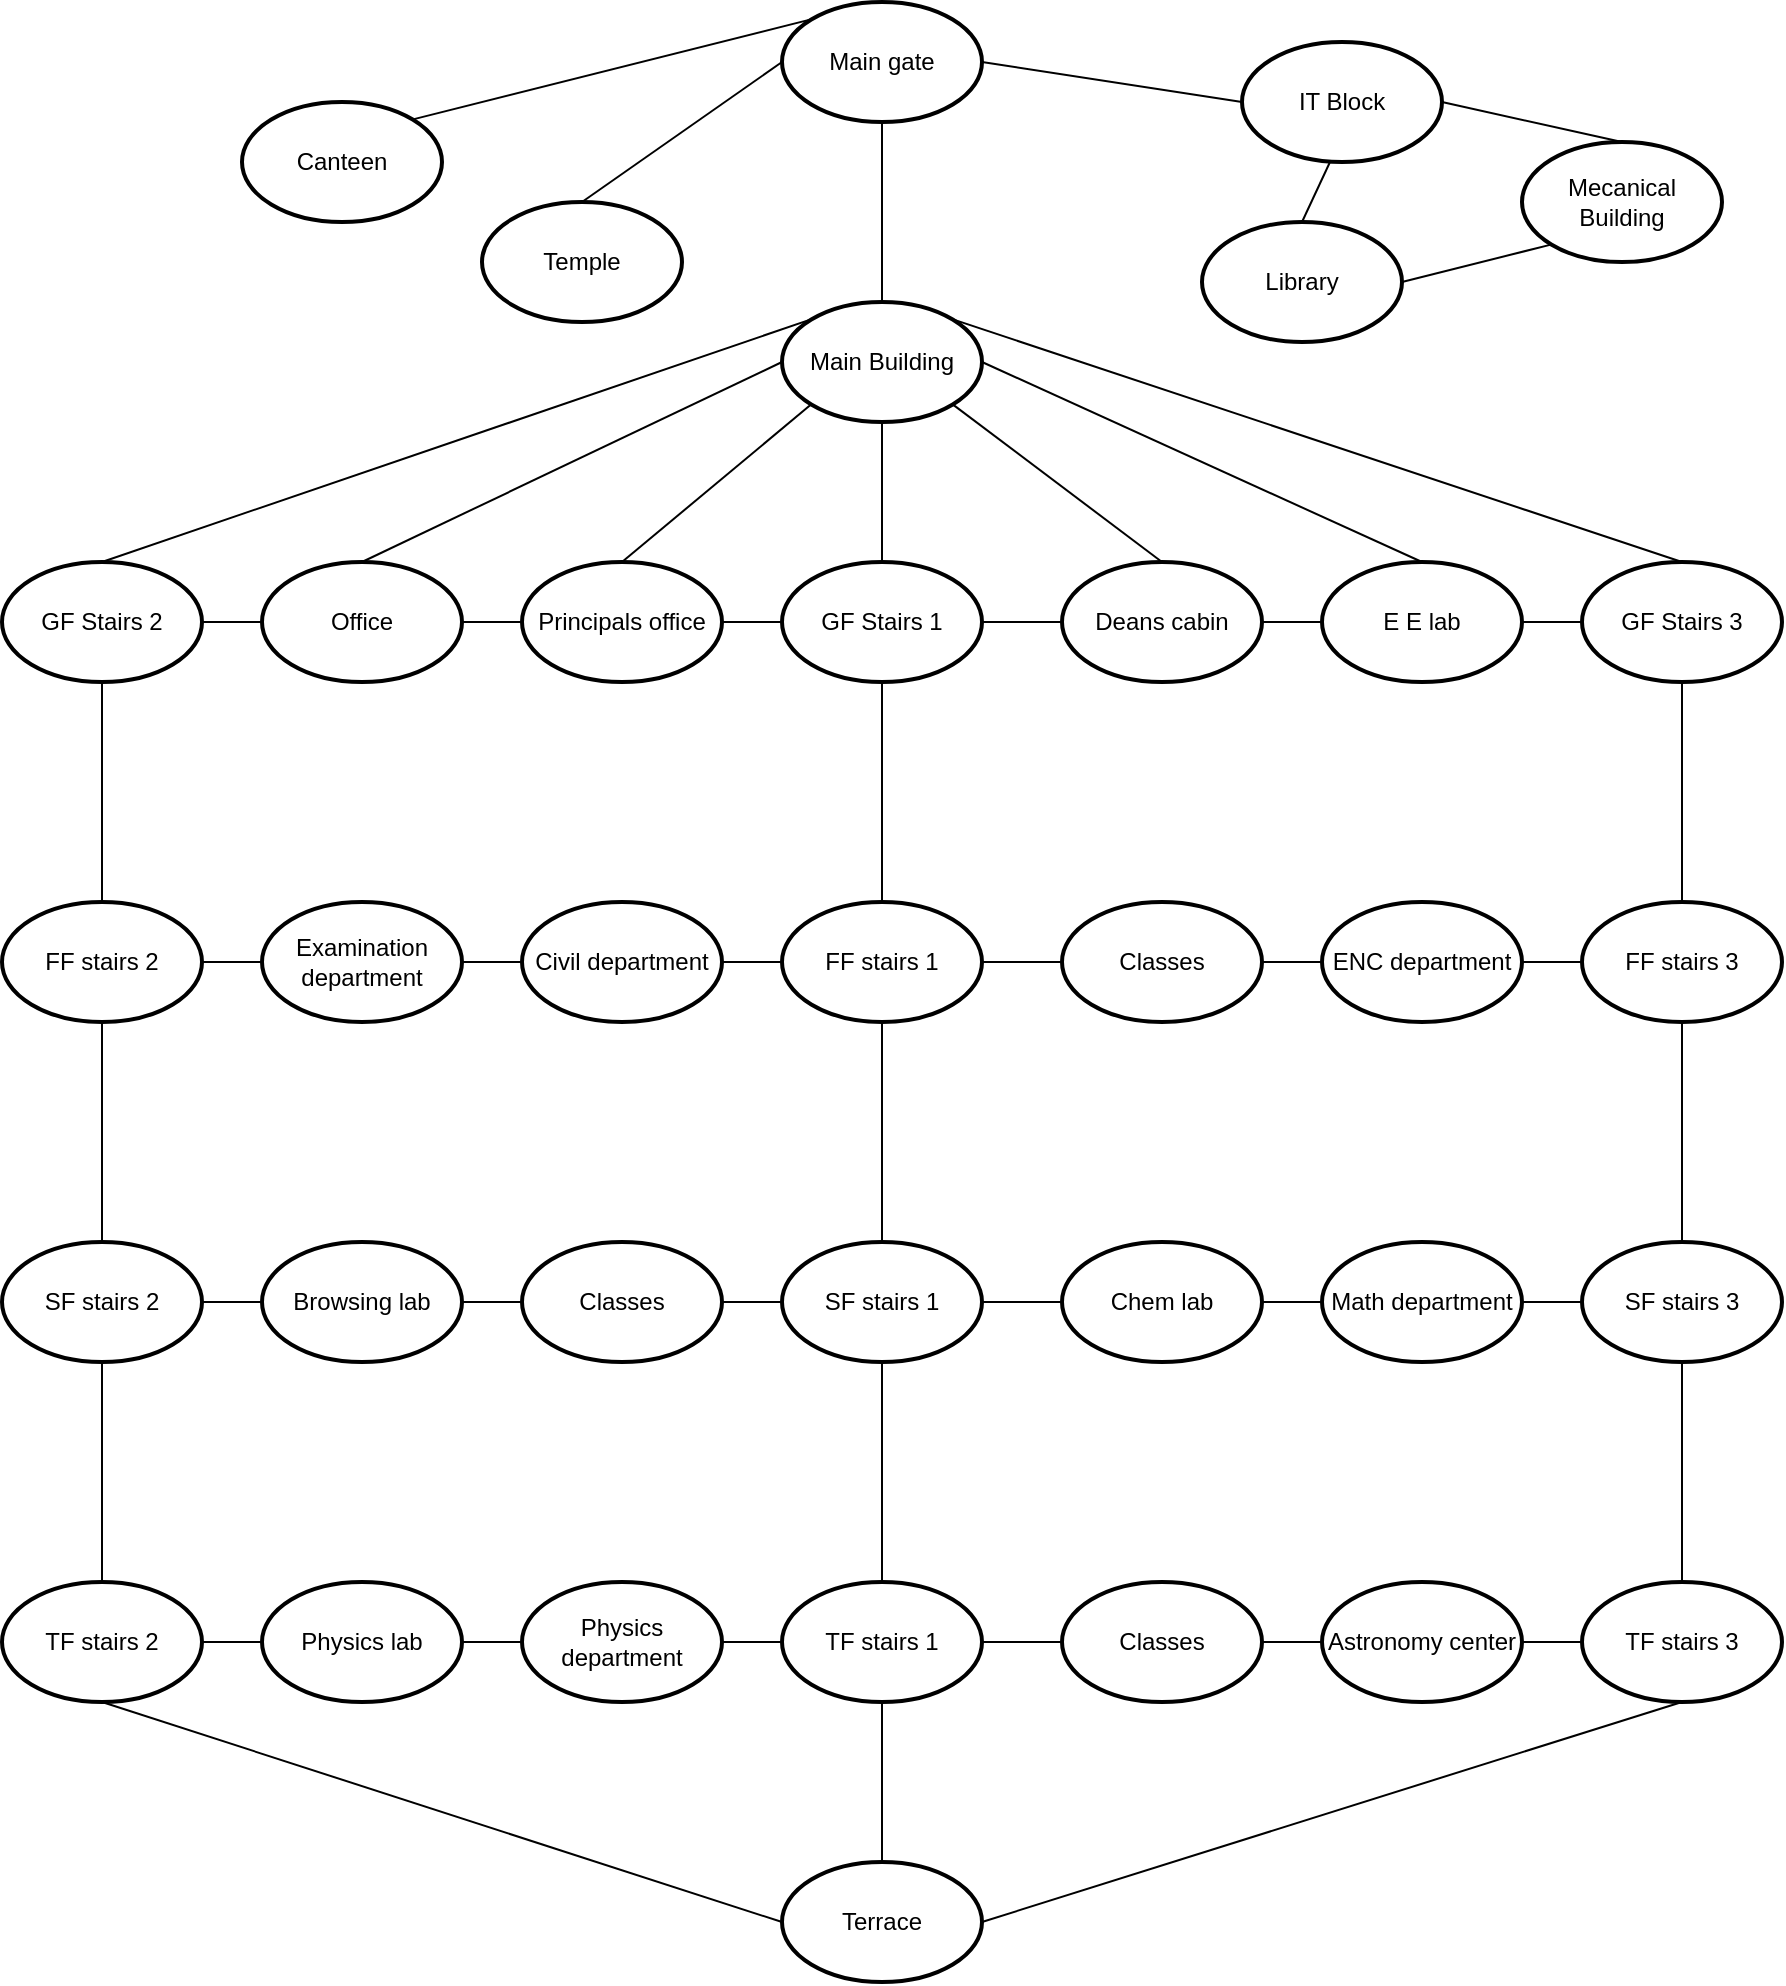 <mxfile version="20.1.1" type="github"><diagram id="OnaIhgU10jKeN4ik6jS1" name="Page-1"><mxGraphModel dx="2404" dy="868" grid="1" gridSize="10" guides="1" tooltips="1" connect="1" arrows="1" fold="1" page="1" pageScale="1" pageWidth="827" pageHeight="1169" math="0" shadow="0"><root><mxCell id="0"/><mxCell id="1" parent="0"/><mxCell id="wZMOFvdqn4TiI3gE8x_u-2" value="Main gate" style="strokeWidth=2;html=1;shape=mxgraph.flowchart.start_1;whiteSpace=wrap;" vertex="1" parent="1"><mxGeometry x="360" y="10" width="100" height="60" as="geometry"/></mxCell><mxCell id="wZMOFvdqn4TiI3gE8x_u-3" value="Canteen" style="strokeWidth=2;html=1;shape=mxgraph.flowchart.start_1;whiteSpace=wrap;" vertex="1" parent="1"><mxGeometry x="90" y="60" width="100" height="60" as="geometry"/></mxCell><mxCell id="wZMOFvdqn4TiI3gE8x_u-4" value="Temple&lt;span style=&quot;caret-color: rgba(0, 0, 0, 0); color: rgba(0, 0, 0, 0); font-family: monospace; font-size: 0px; text-align: start;&quot;&gt;%3CmxGraphModel%3E%3Croot%3E%3CmxCell%20id%3D%220%22%2F%3E%3CmxCell%20id%3D%221%22%20parent%3D%220%22%2F%3E%3CmxCell%20id%3D%222%22%20value%3D%22Canteen%22%20style%3D%22strokeWidth%3D2%3Bhtml%3D1%3Bshape%3Dmxgraph.flowchart.start_1%3BwhiteSpace%3Dwrap%3B%22%20vertex%3D%221%22%20parent%3D%221%22%3E%3CmxGeometry%20x%3D%2210%22%20y%3D%22110%22%20width%3D%22100%22%20height%3D%2260%22%20as%3D%22geometry%22%2F%3E%3C%2FmxCell%3E%3C%2Froot%3E%3C%2FmxGraphModel%3E&lt;/span&gt;" style="strokeWidth=2;html=1;shape=mxgraph.flowchart.start_1;whiteSpace=wrap;" vertex="1" parent="1"><mxGeometry x="210" y="110" width="100" height="60" as="geometry"/></mxCell><mxCell id="wZMOFvdqn4TiI3gE8x_u-5" value="Main Building" style="strokeWidth=2;html=1;shape=mxgraph.flowchart.start_1;whiteSpace=wrap;" vertex="1" parent="1"><mxGeometry x="360" y="160" width="100" height="60" as="geometry"/></mxCell><mxCell id="wZMOFvdqn4TiI3gE8x_u-6" value="IT Block" style="strokeWidth=2;html=1;shape=mxgraph.flowchart.start_1;whiteSpace=wrap;" vertex="1" parent="1"><mxGeometry x="590" y="30" width="100" height="60" as="geometry"/></mxCell><mxCell id="wZMOFvdqn4TiI3gE8x_u-7" value="Library&lt;span style=&quot;caret-color: rgba(0, 0, 0, 0); color: rgba(0, 0, 0, 0); font-family: monospace; font-size: 0px; text-align: start;&quot;&gt;%3CmxGraphModel%3E%3Croot%3E%3CmxCell%20id%3D%220%22%2F%3E%3CmxCell%20id%3D%221%22%20parent%3D%220%22%2F%3E%3CmxCell%20id%3D%222%22%20value%3D%22Temple%26lt%3Bspan%20style%3D%26quot%3Bcaret-color%3A%20rgba(0%2C%200%2C%200%2C%200)%3B%20color%3A%20rgba(0%2C%200%2C%200%2C%200)%3B%20font-family%3A%20monospace%3B%20font-size%3A%200px%3B%20text-align%3A%20start%3B%26quot%3B%26gt%3B%253CmxGraphModel%253E%253Croot%253E%253CmxCell%2520id%253D%25220%2522%252F%253E%253CmxCell%2520id%253D%25221%2522%2520parent%253D%25220%2522%252F%253E%253CmxCell%2520id%253D%25222%2522%2520value%253D%2522Canteen%2522%2520style%253D%2522strokeWidth%253D2%253Bhtml%253D1%253Bshape%253Dmxgraph.flowchart.start_1%253BwhiteSpace%253Dwrap%253B%2522%2520vertex%253D%25221%2522%2520parent%253D%25221%2522%253E%253CmxGeometry%2520x%253D%252210%2522%2520y%253D%2522110%2522%2520width%253D%2522100%2522%2520height%253D%252260%2522%2520as%253D%2522geometry%2522%252F%253E%253C%252FmxCell%253E%253C%252Froot%253E%253C%252FmxGraphModel%253E%26lt%3B%2Fspan%26gt%3B%22%20style%3D%22strokeWidth%3D2%3Bhtml%3D1%3Bshape%3Dmxgraph.flowchart.start_1%3BwhiteSpace%3Dwrap%3B%22%20vertex%3D%221%22%20parent%3D%221%22%3E%3CmxGeometry%20x%3D%22150%22%20y%3D%22110%22%20width%3D%22100%22%20height%3D%2260%22%20as%3D%22geometry%22%2F%3E%3C%2FmxCell%3E%3C%2Froot%3E%3C%2FmxGraphModel%3E&lt;/span&gt;" style="strokeWidth=2;html=1;shape=mxgraph.flowchart.start_1;whiteSpace=wrap;" vertex="1" parent="1"><mxGeometry x="570" y="120" width="100" height="60" as="geometry"/></mxCell><mxCell id="wZMOFvdqn4TiI3gE8x_u-8" value="Mecanical Building" style="strokeWidth=2;html=1;shape=mxgraph.flowchart.start_1;whiteSpace=wrap;" vertex="1" parent="1"><mxGeometry x="730" y="80" width="100" height="60" as="geometry"/></mxCell><mxCell id="wZMOFvdqn4TiI3gE8x_u-25" value="" style="endArrow=none;html=1;rounded=0;strokeColor=default;exitX=1;exitY=0.5;exitDx=0;exitDy=0;exitPerimeter=0;entryX=0;entryY=0.5;entryDx=0;entryDy=0;entryPerimeter=0;" edge="1" parent="1" source="wZMOFvdqn4TiI3gE8x_u-2" target="wZMOFvdqn4TiI3gE8x_u-6"><mxGeometry width="50" height="50" relative="1" as="geometry"><mxPoint x="390" y="180" as="sourcePoint"/><mxPoint x="440" y="130" as="targetPoint"/><Array as="points"/></mxGeometry></mxCell><mxCell id="wZMOFvdqn4TiI3gE8x_u-26" value="" style="endArrow=none;html=1;rounded=0;strokeColor=default;exitX=0.5;exitY=0;exitDx=0;exitDy=0;exitPerimeter=0;entryX=0;entryY=0.5;entryDx=0;entryDy=0;entryPerimeter=0;" edge="1" parent="1" source="wZMOFvdqn4TiI3gE8x_u-4" target="wZMOFvdqn4TiI3gE8x_u-2"><mxGeometry width="50" height="50" relative="1" as="geometry"><mxPoint x="390" y="180" as="sourcePoint"/><mxPoint x="410" y="70" as="targetPoint"/></mxGeometry></mxCell><mxCell id="wZMOFvdqn4TiI3gE8x_u-27" value="" style="endArrow=none;html=1;rounded=0;strokeColor=default;entryX=0.145;entryY=0.145;entryDx=0;entryDy=0;entryPerimeter=0;exitX=0.855;exitY=0.145;exitDx=0;exitDy=0;exitPerimeter=0;" edge="1" parent="1" source="wZMOFvdqn4TiI3gE8x_u-3" target="wZMOFvdqn4TiI3gE8x_u-2"><mxGeometry width="50" height="50" relative="1" as="geometry"><mxPoint x="390" y="180" as="sourcePoint"/><mxPoint x="440" y="130" as="targetPoint"/></mxGeometry></mxCell><mxCell id="wZMOFvdqn4TiI3gE8x_u-28" value="" style="endArrow=none;html=1;rounded=0;strokeColor=default;entryX=0.5;entryY=0;entryDx=0;entryDy=0;entryPerimeter=0;exitX=1;exitY=0.5;exitDx=0;exitDy=0;exitPerimeter=0;" edge="1" parent="1" source="wZMOFvdqn4TiI3gE8x_u-6" target="wZMOFvdqn4TiI3gE8x_u-8"><mxGeometry width="50" height="50" relative="1" as="geometry"><mxPoint x="120" y="170" as="sourcePoint"/><mxPoint x="200" y="130" as="targetPoint"/></mxGeometry></mxCell><mxCell id="wZMOFvdqn4TiI3gE8x_u-29" value="" style="endArrow=none;html=1;rounded=0;strokeColor=default;exitX=0.5;exitY=1;exitDx=0;exitDy=0;exitPerimeter=0;entryX=0.5;entryY=0;entryDx=0;entryDy=0;entryPerimeter=0;" edge="1" parent="1" source="wZMOFvdqn4TiI3gE8x_u-2" target="wZMOFvdqn4TiI3gE8x_u-5"><mxGeometry width="50" height="50" relative="1" as="geometry"><mxPoint x="470" y="50" as="sourcePoint"/><mxPoint x="590" y="100" as="targetPoint"/><Array as="points"/></mxGeometry></mxCell><mxCell id="wZMOFvdqn4TiI3gE8x_u-30" value="" style="endArrow=none;html=1;rounded=0;strokeColor=default;entryX=0.44;entryY=1;entryDx=0;entryDy=0;entryPerimeter=0;exitX=0.5;exitY=0;exitDx=0;exitDy=0;exitPerimeter=0;" edge="1" parent="1" source="wZMOFvdqn4TiI3gE8x_u-7" target="wZMOFvdqn4TiI3gE8x_u-6"><mxGeometry width="50" height="50" relative="1" as="geometry"><mxPoint x="390" y="220" as="sourcePoint"/><mxPoint x="440" y="170" as="targetPoint"/></mxGeometry></mxCell><mxCell id="wZMOFvdqn4TiI3gE8x_u-31" value="" style="endArrow=none;html=1;rounded=0;strokeColor=default;entryX=0.145;entryY=0.855;entryDx=0;entryDy=0;entryPerimeter=0;exitX=1;exitY=0.5;exitDx=0;exitDy=0;exitPerimeter=0;" edge="1" parent="1" source="wZMOFvdqn4TiI3gE8x_u-7" target="wZMOFvdqn4TiI3gE8x_u-8"><mxGeometry width="50" height="50" relative="1" as="geometry"><mxPoint x="570" y="190" as="sourcePoint"/><mxPoint x="584" y="160" as="targetPoint"/></mxGeometry></mxCell><mxCell id="wZMOFvdqn4TiI3gE8x_u-32" value="GF Stairs 1" style="strokeWidth=2;html=1;shape=mxgraph.flowchart.start_1;whiteSpace=wrap;" vertex="1" parent="1"><mxGeometry x="360" y="290" width="100" height="60" as="geometry"/></mxCell><mxCell id="wZMOFvdqn4TiI3gE8x_u-33" value="" style="endArrow=none;html=1;rounded=0;strokeColor=default;entryX=0.5;entryY=1;entryDx=0;entryDy=0;entryPerimeter=0;exitX=0.5;exitY=0;exitDx=0;exitDy=0;exitPerimeter=0;" edge="1" parent="1" source="wZMOFvdqn4TiI3gE8x_u-32" target="wZMOFvdqn4TiI3gE8x_u-5"><mxGeometry width="50" height="50" relative="1" as="geometry"><mxPoint x="390" y="220" as="sourcePoint"/><mxPoint x="440" y="170" as="targetPoint"/></mxGeometry></mxCell><mxCell id="wZMOFvdqn4TiI3gE8x_u-34" value="Deans cabin" style="strokeWidth=2;html=1;shape=mxgraph.flowchart.start_1;whiteSpace=wrap;" vertex="1" parent="1"><mxGeometry x="500" y="290" width="100" height="60" as="geometry"/></mxCell><mxCell id="wZMOFvdqn4TiI3gE8x_u-35" value="Principals office" style="strokeWidth=2;html=1;shape=mxgraph.flowchart.start_1;whiteSpace=wrap;" vertex="1" parent="1"><mxGeometry x="230" y="290" width="100" height="60" as="geometry"/></mxCell><mxCell id="wZMOFvdqn4TiI3gE8x_u-36" value="Office" style="strokeWidth=2;html=1;shape=mxgraph.flowchart.start_1;whiteSpace=wrap;" vertex="1" parent="1"><mxGeometry x="100" y="290" width="100" height="60" as="geometry"/></mxCell><mxCell id="wZMOFvdqn4TiI3gE8x_u-37" value="GF Stairs 2" style="strokeWidth=2;html=1;shape=mxgraph.flowchart.start_1;whiteSpace=wrap;" vertex="1" parent="1"><mxGeometry x="-30" y="290" width="100" height="60" as="geometry"/></mxCell><mxCell id="wZMOFvdqn4TiI3gE8x_u-38" value="GF Stairs 3" style="strokeWidth=2;html=1;shape=mxgraph.flowchart.start_1;whiteSpace=wrap;" vertex="1" parent="1"><mxGeometry x="760" y="290" width="100" height="60" as="geometry"/></mxCell><mxCell id="wZMOFvdqn4TiI3gE8x_u-39" value="E E lab" style="strokeWidth=2;html=1;shape=mxgraph.flowchart.start_1;whiteSpace=wrap;" vertex="1" parent="1"><mxGeometry x="630" y="290" width="100" height="60" as="geometry"/></mxCell><mxCell id="wZMOFvdqn4TiI3gE8x_u-40" value="" style="endArrow=none;html=1;rounded=0;strokeColor=default;entryX=0.145;entryY=0.855;entryDx=0;entryDy=0;entryPerimeter=0;exitX=0.5;exitY=0;exitDx=0;exitDy=0;exitPerimeter=0;" edge="1" parent="1" source="wZMOFvdqn4TiI3gE8x_u-35" target="wZMOFvdqn4TiI3gE8x_u-5"><mxGeometry width="50" height="50" relative="1" as="geometry"><mxPoint x="390" y="260" as="sourcePoint"/><mxPoint x="440" y="210" as="targetPoint"/></mxGeometry></mxCell><mxCell id="wZMOFvdqn4TiI3gE8x_u-41" value="" style="endArrow=none;html=1;rounded=0;strokeColor=default;entryX=0;entryY=0.5;entryDx=0;entryDy=0;entryPerimeter=0;exitX=0.5;exitY=0;exitDx=0;exitDy=0;exitPerimeter=0;" edge="1" parent="1" source="wZMOFvdqn4TiI3gE8x_u-36" target="wZMOFvdqn4TiI3gE8x_u-5"><mxGeometry width="50" height="50" relative="1" as="geometry"><mxPoint x="290" y="300" as="sourcePoint"/><mxPoint x="384.5" y="221.3" as="targetPoint"/></mxGeometry></mxCell><mxCell id="wZMOFvdqn4TiI3gE8x_u-42" value="" style="endArrow=none;html=1;rounded=0;strokeColor=default;entryX=0.145;entryY=0.145;entryDx=0;entryDy=0;entryPerimeter=0;exitX=0.5;exitY=0;exitDx=0;exitDy=0;exitPerimeter=0;" edge="1" parent="1" source="wZMOFvdqn4TiI3gE8x_u-37" target="wZMOFvdqn4TiI3gE8x_u-5"><mxGeometry width="50" height="50" relative="1" as="geometry"><mxPoint x="300" y="310" as="sourcePoint"/><mxPoint x="394.5" y="231.3" as="targetPoint"/></mxGeometry></mxCell><mxCell id="wZMOFvdqn4TiI3gE8x_u-43" value="" style="endArrow=none;html=1;rounded=0;strokeColor=default;entryX=0.855;entryY=0.145;entryDx=0;entryDy=0;entryPerimeter=0;exitX=0.5;exitY=0;exitDx=0;exitDy=0;exitPerimeter=0;" edge="1" parent="1" source="wZMOFvdqn4TiI3gE8x_u-38" target="wZMOFvdqn4TiI3gE8x_u-5"><mxGeometry width="50" height="50" relative="1" as="geometry"><mxPoint x="310" y="320" as="sourcePoint"/><mxPoint x="404.5" y="241.3" as="targetPoint"/></mxGeometry></mxCell><mxCell id="wZMOFvdqn4TiI3gE8x_u-44" value="" style="endArrow=none;html=1;rounded=0;strokeColor=default;entryX=1;entryY=0.5;entryDx=0;entryDy=0;entryPerimeter=0;exitX=0.5;exitY=0;exitDx=0;exitDy=0;exitPerimeter=0;" edge="1" parent="1" source="wZMOFvdqn4TiI3gE8x_u-39" target="wZMOFvdqn4TiI3gE8x_u-5"><mxGeometry width="50" height="50" relative="1" as="geometry"><mxPoint x="320" y="330" as="sourcePoint"/><mxPoint x="414.5" y="251.3" as="targetPoint"/></mxGeometry></mxCell><mxCell id="wZMOFvdqn4TiI3gE8x_u-45" value="" style="endArrow=none;html=1;rounded=0;strokeColor=default;entryX=0.855;entryY=0.855;entryDx=0;entryDy=0;entryPerimeter=0;exitX=0.5;exitY=0;exitDx=0;exitDy=0;exitPerimeter=0;" edge="1" parent="1" source="wZMOFvdqn4TiI3gE8x_u-34" target="wZMOFvdqn4TiI3gE8x_u-5"><mxGeometry width="50" height="50" relative="1" as="geometry"><mxPoint x="330" y="340" as="sourcePoint"/><mxPoint x="424.5" y="261.3" as="targetPoint"/></mxGeometry></mxCell><mxCell id="wZMOFvdqn4TiI3gE8x_u-46" value="" style="endArrow=none;html=1;rounded=0;strokeColor=default;entryX=1;entryY=0.5;entryDx=0;entryDy=0;entryPerimeter=0;exitX=0;exitY=0.5;exitDx=0;exitDy=0;exitPerimeter=0;" edge="1" parent="1" source="wZMOFvdqn4TiI3gE8x_u-36" target="wZMOFvdqn4TiI3gE8x_u-37"><mxGeometry width="50" height="50" relative="1" as="geometry"><mxPoint x="390" y="260" as="sourcePoint"/><mxPoint x="440" y="210" as="targetPoint"/></mxGeometry></mxCell><mxCell id="wZMOFvdqn4TiI3gE8x_u-47" value="" style="endArrow=none;html=1;rounded=0;strokeColor=default;entryX=1;entryY=0.5;entryDx=0;entryDy=0;entryPerimeter=0;exitX=0;exitY=0.5;exitDx=0;exitDy=0;exitPerimeter=0;" edge="1" parent="1" source="wZMOFvdqn4TiI3gE8x_u-35" target="wZMOFvdqn4TiI3gE8x_u-36"><mxGeometry width="50" height="50" relative="1" as="geometry"><mxPoint x="110" y="330" as="sourcePoint"/><mxPoint x="80" y="330" as="targetPoint"/></mxGeometry></mxCell><mxCell id="wZMOFvdqn4TiI3gE8x_u-48" value="" style="endArrow=none;html=1;rounded=0;strokeColor=default;entryX=1;entryY=0.5;entryDx=0;entryDy=0;entryPerimeter=0;exitX=0;exitY=0.5;exitDx=0;exitDy=0;exitPerimeter=0;" edge="1" parent="1" source="wZMOFvdqn4TiI3gE8x_u-32" target="wZMOFvdqn4TiI3gE8x_u-35"><mxGeometry width="50" height="50" relative="1" as="geometry"><mxPoint x="120" y="340" as="sourcePoint"/><mxPoint x="90" y="340" as="targetPoint"/></mxGeometry></mxCell><mxCell id="wZMOFvdqn4TiI3gE8x_u-49" value="" style="endArrow=none;html=1;rounded=0;strokeColor=default;entryX=1;entryY=0.5;entryDx=0;entryDy=0;entryPerimeter=0;exitX=0;exitY=0.5;exitDx=0;exitDy=0;exitPerimeter=0;" edge="1" parent="1" source="wZMOFvdqn4TiI3gE8x_u-34" target="wZMOFvdqn4TiI3gE8x_u-32"><mxGeometry width="50" height="50" relative="1" as="geometry"><mxPoint x="130" y="350" as="sourcePoint"/><mxPoint x="100" y="350" as="targetPoint"/></mxGeometry></mxCell><mxCell id="wZMOFvdqn4TiI3gE8x_u-50" value="" style="endArrow=none;html=1;rounded=0;strokeColor=default;entryX=1;entryY=0.5;entryDx=0;entryDy=0;entryPerimeter=0;exitX=0;exitY=0.5;exitDx=0;exitDy=0;exitPerimeter=0;" edge="1" parent="1" source="wZMOFvdqn4TiI3gE8x_u-39" target="wZMOFvdqn4TiI3gE8x_u-34"><mxGeometry width="50" height="50" relative="1" as="geometry"><mxPoint x="140" y="360" as="sourcePoint"/><mxPoint x="110" y="360" as="targetPoint"/></mxGeometry></mxCell><mxCell id="wZMOFvdqn4TiI3gE8x_u-51" value="" style="endArrow=none;html=1;rounded=0;strokeColor=default;entryX=1;entryY=0.5;entryDx=0;entryDy=0;entryPerimeter=0;exitX=0;exitY=0.5;exitDx=0;exitDy=0;exitPerimeter=0;" edge="1" parent="1" source="wZMOFvdqn4TiI3gE8x_u-38" target="wZMOFvdqn4TiI3gE8x_u-39"><mxGeometry width="50" height="50" relative="1" as="geometry"><mxPoint x="150" y="370" as="sourcePoint"/><mxPoint x="120" y="370" as="targetPoint"/></mxGeometry></mxCell><mxCell id="wZMOFvdqn4TiI3gE8x_u-52" value="FF stairs 1" style="strokeWidth=2;html=1;shape=mxgraph.flowchart.start_1;whiteSpace=wrap;" vertex="1" parent="1"><mxGeometry x="360" y="460" width="100" height="60" as="geometry"/></mxCell><mxCell id="wZMOFvdqn4TiI3gE8x_u-53" value="" style="endArrow=none;html=1;rounded=0;strokeColor=default;entryX=0.5;entryY=1;entryDx=0;entryDy=0;entryPerimeter=0;exitX=0.5;exitY=0;exitDx=0;exitDy=0;exitPerimeter=0;" edge="1" parent="1" source="wZMOFvdqn4TiI3gE8x_u-59" target="wZMOFvdqn4TiI3gE8x_u-37"><mxGeometry width="50" height="50" relative="1" as="geometry"><mxPoint x="390" y="360" as="sourcePoint"/><mxPoint x="440" y="310" as="targetPoint"/></mxGeometry></mxCell><mxCell id="wZMOFvdqn4TiI3gE8x_u-55" value="" style="endArrow=none;html=1;rounded=0;strokeColor=default;entryX=0.5;entryY=1;entryDx=0;entryDy=0;entryPerimeter=0;exitX=0.5;exitY=0;exitDx=0;exitDy=0;exitPerimeter=0;" edge="1" parent="1" source="wZMOFvdqn4TiI3gE8x_u-58" target="wZMOFvdqn4TiI3gE8x_u-38"><mxGeometry width="50" height="50" relative="1" as="geometry"><mxPoint x="390" y="360" as="sourcePoint"/><mxPoint x="440" y="310" as="targetPoint"/></mxGeometry></mxCell><mxCell id="wZMOFvdqn4TiI3gE8x_u-57" value="" style="endArrow=none;html=1;rounded=0;strokeColor=default;entryX=0.5;entryY=1;entryDx=0;entryDy=0;entryPerimeter=0;exitX=0.5;exitY=0;exitDx=0;exitDy=0;exitPerimeter=0;" edge="1" parent="1" source="wZMOFvdqn4TiI3gE8x_u-52" target="wZMOFvdqn4TiI3gE8x_u-32"><mxGeometry width="50" height="50" relative="1" as="geometry"><mxPoint x="390" y="360" as="sourcePoint"/><mxPoint x="440" y="310" as="targetPoint"/></mxGeometry></mxCell><mxCell id="wZMOFvdqn4TiI3gE8x_u-58" value="FF stairs 3" style="strokeWidth=2;html=1;shape=mxgraph.flowchart.start_1;whiteSpace=wrap;" vertex="1" parent="1"><mxGeometry x="760" y="460" width="100" height="60" as="geometry"/></mxCell><mxCell id="wZMOFvdqn4TiI3gE8x_u-59" value="FF stairs 2" style="strokeWidth=2;html=1;shape=mxgraph.flowchart.start_1;whiteSpace=wrap;" vertex="1" parent="1"><mxGeometry x="-30" y="460" width="100" height="60" as="geometry"/></mxCell><mxCell id="wZMOFvdqn4TiI3gE8x_u-60" value="Examination department" style="strokeWidth=2;html=1;shape=mxgraph.flowchart.start_1;whiteSpace=wrap;" vertex="1" parent="1"><mxGeometry x="100" y="460" width="100" height="60" as="geometry"/></mxCell><mxCell id="wZMOFvdqn4TiI3gE8x_u-61" value="Civil department" style="strokeWidth=2;html=1;shape=mxgraph.flowchart.start_1;whiteSpace=wrap;" vertex="1" parent="1"><mxGeometry x="230" y="460" width="100" height="60" as="geometry"/></mxCell><mxCell id="wZMOFvdqn4TiI3gE8x_u-62" value="Classes" style="strokeWidth=2;html=1;shape=mxgraph.flowchart.start_1;whiteSpace=wrap;" vertex="1" parent="1"><mxGeometry x="500" y="460" width="100" height="60" as="geometry"/></mxCell><mxCell id="wZMOFvdqn4TiI3gE8x_u-63" value="ENC department" style="strokeWidth=2;html=1;shape=mxgraph.flowchart.start_1;whiteSpace=wrap;" vertex="1" parent="1"><mxGeometry x="630" y="460" width="100" height="60" as="geometry"/></mxCell><mxCell id="wZMOFvdqn4TiI3gE8x_u-64" value="SF stairs 1" style="strokeWidth=2;html=1;shape=mxgraph.flowchart.start_1;whiteSpace=wrap;" vertex="1" parent="1"><mxGeometry x="360" y="630" width="100" height="60" as="geometry"/></mxCell><mxCell id="wZMOFvdqn4TiI3gE8x_u-65" value="SF stairs 3" style="strokeWidth=2;html=1;shape=mxgraph.flowchart.start_1;whiteSpace=wrap;" vertex="1" parent="1"><mxGeometry x="760" y="630" width="100" height="60" as="geometry"/></mxCell><mxCell id="wZMOFvdqn4TiI3gE8x_u-66" value="SF stairs 2" style="strokeWidth=2;html=1;shape=mxgraph.flowchart.start_1;whiteSpace=wrap;" vertex="1" parent="1"><mxGeometry x="-30" y="630" width="100" height="60" as="geometry"/></mxCell><mxCell id="wZMOFvdqn4TiI3gE8x_u-67" value="Browsing lab" style="strokeWidth=2;html=1;shape=mxgraph.flowchart.start_1;whiteSpace=wrap;" vertex="1" parent="1"><mxGeometry x="100" y="630" width="100" height="60" as="geometry"/></mxCell><mxCell id="wZMOFvdqn4TiI3gE8x_u-68" value="Classes" style="strokeWidth=2;html=1;shape=mxgraph.flowchart.start_1;whiteSpace=wrap;" vertex="1" parent="1"><mxGeometry x="230" y="630" width="100" height="60" as="geometry"/></mxCell><mxCell id="wZMOFvdqn4TiI3gE8x_u-69" value="Chem lab" style="strokeWidth=2;html=1;shape=mxgraph.flowchart.start_1;whiteSpace=wrap;" vertex="1" parent="1"><mxGeometry x="500" y="630" width="100" height="60" as="geometry"/></mxCell><mxCell id="wZMOFvdqn4TiI3gE8x_u-70" value="Math department" style="strokeWidth=2;html=1;shape=mxgraph.flowchart.start_1;whiteSpace=wrap;" vertex="1" parent="1"><mxGeometry x="630" y="630" width="100" height="60" as="geometry"/></mxCell><mxCell id="wZMOFvdqn4TiI3gE8x_u-71" value="TF stairs 1" style="strokeWidth=2;html=1;shape=mxgraph.flowchart.start_1;whiteSpace=wrap;" vertex="1" parent="1"><mxGeometry x="360" y="800" width="100" height="60" as="geometry"/></mxCell><mxCell id="wZMOFvdqn4TiI3gE8x_u-72" value="TF stairs 3" style="strokeWidth=2;html=1;shape=mxgraph.flowchart.start_1;whiteSpace=wrap;" vertex="1" parent="1"><mxGeometry x="760" y="800" width="100" height="60" as="geometry"/></mxCell><mxCell id="wZMOFvdqn4TiI3gE8x_u-73" value="TF stairs 2" style="strokeWidth=2;html=1;shape=mxgraph.flowchart.start_1;whiteSpace=wrap;" vertex="1" parent="1"><mxGeometry x="-30" y="800" width="100" height="60" as="geometry"/></mxCell><mxCell id="wZMOFvdqn4TiI3gE8x_u-74" value="Physics lab" style="strokeWidth=2;html=1;shape=mxgraph.flowchart.start_1;whiteSpace=wrap;" vertex="1" parent="1"><mxGeometry x="100" y="800" width="100" height="60" as="geometry"/></mxCell><mxCell id="wZMOFvdqn4TiI3gE8x_u-75" value="Physics department" style="strokeWidth=2;html=1;shape=mxgraph.flowchart.start_1;whiteSpace=wrap;" vertex="1" parent="1"><mxGeometry x="230" y="800" width="100" height="60" as="geometry"/></mxCell><mxCell id="wZMOFvdqn4TiI3gE8x_u-76" value="Classes" style="strokeWidth=2;html=1;shape=mxgraph.flowchart.start_1;whiteSpace=wrap;" vertex="1" parent="1"><mxGeometry x="500" y="800" width="100" height="60" as="geometry"/></mxCell><mxCell id="wZMOFvdqn4TiI3gE8x_u-77" value="Astronomy center" style="strokeWidth=2;html=1;shape=mxgraph.flowchart.start_1;whiteSpace=wrap;" vertex="1" parent="1"><mxGeometry x="630" y="800" width="100" height="60" as="geometry"/></mxCell><mxCell id="wZMOFvdqn4TiI3gE8x_u-78" value="" style="endArrow=none;html=1;rounded=0;strokeColor=default;entryX=0.5;entryY=1;entryDx=0;entryDy=0;entryPerimeter=0;exitX=0.5;exitY=0;exitDx=0;exitDy=0;exitPerimeter=0;" edge="1" parent="1" source="wZMOFvdqn4TiI3gE8x_u-66" target="wZMOFvdqn4TiI3gE8x_u-59"><mxGeometry width="50" height="50" relative="1" as="geometry"><mxPoint x="65" y="640" as="sourcePoint"/><mxPoint x="65" y="530" as="targetPoint"/></mxGeometry></mxCell><mxCell id="wZMOFvdqn4TiI3gE8x_u-79" value="" style="endArrow=none;html=1;rounded=0;strokeColor=default;entryX=0.5;entryY=1;entryDx=0;entryDy=0;entryPerimeter=0;exitX=0.5;exitY=0;exitDx=0;exitDy=0;exitPerimeter=0;" edge="1" parent="1" source="wZMOFvdqn4TiI3gE8x_u-64" target="wZMOFvdqn4TiI3gE8x_u-52"><mxGeometry width="50" height="50" relative="1" as="geometry"><mxPoint x="430" y="620" as="sourcePoint"/><mxPoint x="450" y="560" as="targetPoint"/></mxGeometry></mxCell><mxCell id="wZMOFvdqn4TiI3gE8x_u-80" value="" style="endArrow=none;html=1;rounded=0;strokeColor=default;entryX=0.5;entryY=1;entryDx=0;entryDy=0;entryPerimeter=0;exitX=0.5;exitY=0;exitDx=0;exitDy=0;exitPerimeter=0;" edge="1" parent="1" source="wZMOFvdqn4TiI3gE8x_u-65" target="wZMOFvdqn4TiI3gE8x_u-58"><mxGeometry width="50" height="50" relative="1" as="geometry"><mxPoint x="810" y="620" as="sourcePoint"/><mxPoint x="809.41" y="530" as="targetPoint"/></mxGeometry></mxCell><mxCell id="wZMOFvdqn4TiI3gE8x_u-81" value="" style="endArrow=none;html=1;rounded=0;strokeColor=default;entryX=0.5;entryY=1;entryDx=0;entryDy=0;entryPerimeter=0;exitX=0.5;exitY=0;exitDx=0;exitDy=0;exitPerimeter=0;" edge="1" parent="1" source="wZMOFvdqn4TiI3gE8x_u-73" target="wZMOFvdqn4TiI3gE8x_u-66"><mxGeometry width="50" height="50" relative="1" as="geometry"><mxPoint x="40.0" y="830" as="sourcePoint"/><mxPoint x="40.0" y="720" as="targetPoint"/></mxGeometry></mxCell><mxCell id="wZMOFvdqn4TiI3gE8x_u-82" value="" style="endArrow=none;html=1;rounded=0;strokeColor=default;entryX=0.5;entryY=1;entryDx=0;entryDy=0;entryPerimeter=0;exitX=0.5;exitY=0;exitDx=0;exitDy=0;exitPerimeter=0;" edge="1" parent="1" source="wZMOFvdqn4TiI3gE8x_u-72" target="wZMOFvdqn4TiI3gE8x_u-65"><mxGeometry width="50" height="50" relative="1" as="geometry"><mxPoint x="59.41" y="670" as="sourcePoint"/><mxPoint x="59.41" y="560" as="targetPoint"/></mxGeometry></mxCell><mxCell id="wZMOFvdqn4TiI3gE8x_u-83" value="" style="endArrow=none;html=1;rounded=0;strokeColor=default;entryX=0.5;entryY=1;entryDx=0;entryDy=0;entryPerimeter=0;exitX=0.5;exitY=0;exitDx=0;exitDy=0;exitPerimeter=0;" edge="1" parent="1" source="wZMOFvdqn4TiI3gE8x_u-71" target="wZMOFvdqn4TiI3gE8x_u-64"><mxGeometry width="50" height="50" relative="1" as="geometry"><mxPoint x="69.41" y="680" as="sourcePoint"/><mxPoint x="69.41" y="570" as="targetPoint"/></mxGeometry></mxCell><mxCell id="wZMOFvdqn4TiI3gE8x_u-84" value="" style="endArrow=none;html=1;rounded=0;strokeColor=default;entryX=1;entryY=0.5;entryDx=0;entryDy=0;entryPerimeter=0;exitX=0;exitY=0.5;exitDx=0;exitDy=0;exitPerimeter=0;" edge="1" parent="1" source="wZMOFvdqn4TiI3gE8x_u-60" target="wZMOFvdqn4TiI3gE8x_u-59"><mxGeometry width="50" height="50" relative="1" as="geometry"><mxPoint x="110" y="330" as="sourcePoint"/><mxPoint x="80" y="330" as="targetPoint"/></mxGeometry></mxCell><mxCell id="wZMOFvdqn4TiI3gE8x_u-85" value="" style="endArrow=none;html=1;rounded=0;strokeColor=default;entryX=1;entryY=0.5;entryDx=0;entryDy=0;entryPerimeter=0;exitX=0;exitY=0.5;exitDx=0;exitDy=0;exitPerimeter=0;" edge="1" parent="1" source="wZMOFvdqn4TiI3gE8x_u-67" target="wZMOFvdqn4TiI3gE8x_u-66"><mxGeometry width="50" height="50" relative="1" as="geometry"><mxPoint x="110" y="500" as="sourcePoint"/><mxPoint x="80" y="500" as="targetPoint"/></mxGeometry></mxCell><mxCell id="wZMOFvdqn4TiI3gE8x_u-86" value="" style="endArrow=none;html=1;rounded=0;strokeColor=default;entryX=1;entryY=0.5;entryDx=0;entryDy=0;entryPerimeter=0;exitX=0;exitY=0.5;exitDx=0;exitDy=0;exitPerimeter=0;" edge="1" parent="1" source="wZMOFvdqn4TiI3gE8x_u-74" target="wZMOFvdqn4TiI3gE8x_u-73"><mxGeometry width="50" height="50" relative="1" as="geometry"><mxPoint x="120" y="510" as="sourcePoint"/><mxPoint x="90" y="510" as="targetPoint"/></mxGeometry></mxCell><mxCell id="wZMOFvdqn4TiI3gE8x_u-87" value="" style="endArrow=none;html=1;rounded=0;strokeColor=default;entryX=1;entryY=0.5;entryDx=0;entryDy=0;entryPerimeter=0;exitX=0;exitY=0.5;exitDx=0;exitDy=0;exitPerimeter=0;" edge="1" parent="1" source="wZMOFvdqn4TiI3gE8x_u-61" target="wZMOFvdqn4TiI3gE8x_u-60"><mxGeometry width="50" height="50" relative="1" as="geometry"><mxPoint x="130" y="520" as="sourcePoint"/><mxPoint x="100" y="520" as="targetPoint"/></mxGeometry></mxCell><mxCell id="wZMOFvdqn4TiI3gE8x_u-88" value="" style="endArrow=none;html=1;rounded=0;strokeColor=default;entryX=1;entryY=0.5;entryDx=0;entryDy=0;entryPerimeter=0;exitX=0;exitY=0.5;exitDx=0;exitDy=0;exitPerimeter=0;" edge="1" parent="1" source="wZMOFvdqn4TiI3gE8x_u-68" target="wZMOFvdqn4TiI3gE8x_u-67"><mxGeometry width="50" height="50" relative="1" as="geometry"><mxPoint x="140" y="530" as="sourcePoint"/><mxPoint x="110" y="530" as="targetPoint"/></mxGeometry></mxCell><mxCell id="wZMOFvdqn4TiI3gE8x_u-89" value="" style="endArrow=none;html=1;rounded=0;strokeColor=default;entryX=1;entryY=0.5;entryDx=0;entryDy=0;entryPerimeter=0;exitX=0;exitY=0.5;exitDx=0;exitDy=0;exitPerimeter=0;" edge="1" parent="1" source="wZMOFvdqn4TiI3gE8x_u-52" target="wZMOFvdqn4TiI3gE8x_u-61"><mxGeometry width="50" height="50" relative="1" as="geometry"><mxPoint x="150" y="540" as="sourcePoint"/><mxPoint x="120" y="540" as="targetPoint"/></mxGeometry></mxCell><mxCell id="wZMOFvdqn4TiI3gE8x_u-90" value="" style="endArrow=none;html=1;rounded=0;strokeColor=default;entryX=1;entryY=0.5;entryDx=0;entryDy=0;entryPerimeter=0;exitX=0;exitY=0.5;exitDx=0;exitDy=0;exitPerimeter=0;" edge="1" parent="1" source="wZMOFvdqn4TiI3gE8x_u-62" target="wZMOFvdqn4TiI3gE8x_u-52"><mxGeometry width="50" height="50" relative="1" as="geometry"><mxPoint x="160" y="550" as="sourcePoint"/><mxPoint x="130" y="550" as="targetPoint"/></mxGeometry></mxCell><mxCell id="wZMOFvdqn4TiI3gE8x_u-91" value="" style="endArrow=none;html=1;rounded=0;strokeColor=default;entryX=1;entryY=0.5;entryDx=0;entryDy=0;entryPerimeter=0;exitX=0;exitY=0.5;exitDx=0;exitDy=0;exitPerimeter=0;" edge="1" parent="1" source="wZMOFvdqn4TiI3gE8x_u-63" target="wZMOFvdqn4TiI3gE8x_u-62"><mxGeometry width="50" height="50" relative="1" as="geometry"><mxPoint x="170" y="560" as="sourcePoint"/><mxPoint x="140" y="560" as="targetPoint"/></mxGeometry></mxCell><mxCell id="wZMOFvdqn4TiI3gE8x_u-92" value="" style="endArrow=none;html=1;rounded=0;strokeColor=default;entryX=1;entryY=0.5;entryDx=0;entryDy=0;entryPerimeter=0;exitX=0;exitY=0.5;exitDx=0;exitDy=0;exitPerimeter=0;" edge="1" parent="1" source="wZMOFvdqn4TiI3gE8x_u-58" target="wZMOFvdqn4TiI3gE8x_u-63"><mxGeometry width="50" height="50" relative="1" as="geometry"><mxPoint x="180" y="570" as="sourcePoint"/><mxPoint x="150" y="570" as="targetPoint"/></mxGeometry></mxCell><mxCell id="wZMOFvdqn4TiI3gE8x_u-93" value="" style="endArrow=none;html=1;rounded=0;strokeColor=default;entryX=1;entryY=0.5;entryDx=0;entryDy=0;entryPerimeter=0;exitX=0;exitY=0.5;exitDx=0;exitDy=0;exitPerimeter=0;" edge="1" parent="1" source="wZMOFvdqn4TiI3gE8x_u-64" target="wZMOFvdqn4TiI3gE8x_u-68"><mxGeometry width="50" height="50" relative="1" as="geometry"><mxPoint x="190" y="580" as="sourcePoint"/><mxPoint x="160" y="580" as="targetPoint"/></mxGeometry></mxCell><mxCell id="wZMOFvdqn4TiI3gE8x_u-94" value="" style="endArrow=none;html=1;rounded=0;strokeColor=default;entryX=1;entryY=0.5;entryDx=0;entryDy=0;entryPerimeter=0;exitX=0;exitY=0.5;exitDx=0;exitDy=0;exitPerimeter=0;" edge="1" parent="1" source="wZMOFvdqn4TiI3gE8x_u-69" target="wZMOFvdqn4TiI3gE8x_u-64"><mxGeometry width="50" height="50" relative="1" as="geometry"><mxPoint x="200" y="590" as="sourcePoint"/><mxPoint x="170" y="590" as="targetPoint"/></mxGeometry></mxCell><mxCell id="wZMOFvdqn4TiI3gE8x_u-95" value="" style="endArrow=none;html=1;rounded=0;strokeColor=default;entryX=1;entryY=0.5;entryDx=0;entryDy=0;entryPerimeter=0;exitX=0;exitY=0.5;exitDx=0;exitDy=0;exitPerimeter=0;" edge="1" parent="1" source="wZMOFvdqn4TiI3gE8x_u-75" target="wZMOFvdqn4TiI3gE8x_u-74"><mxGeometry width="50" height="50" relative="1" as="geometry"><mxPoint x="210" y="600" as="sourcePoint"/><mxPoint x="180" y="600" as="targetPoint"/></mxGeometry></mxCell><mxCell id="wZMOFvdqn4TiI3gE8x_u-96" value="" style="endArrow=none;html=1;rounded=0;strokeColor=default;entryX=1;entryY=0.5;entryDx=0;entryDy=0;entryPerimeter=0;exitX=0;exitY=0.5;exitDx=0;exitDy=0;exitPerimeter=0;" edge="1" parent="1" source="wZMOFvdqn4TiI3gE8x_u-70" target="wZMOFvdqn4TiI3gE8x_u-69"><mxGeometry width="50" height="50" relative="1" as="geometry"><mxPoint x="220" y="610" as="sourcePoint"/><mxPoint x="190" y="610" as="targetPoint"/></mxGeometry></mxCell><mxCell id="wZMOFvdqn4TiI3gE8x_u-97" value="" style="endArrow=none;html=1;rounded=0;strokeColor=default;entryX=1;entryY=0.5;entryDx=0;entryDy=0;entryPerimeter=0;exitX=0;exitY=0.5;exitDx=0;exitDy=0;exitPerimeter=0;" edge="1" parent="1" source="wZMOFvdqn4TiI3gE8x_u-65" target="wZMOFvdqn4TiI3gE8x_u-70"><mxGeometry width="50" height="50" relative="1" as="geometry"><mxPoint x="230" y="620" as="sourcePoint"/><mxPoint x="200" y="620" as="targetPoint"/></mxGeometry></mxCell><mxCell id="wZMOFvdqn4TiI3gE8x_u-98" value="" style="endArrow=none;html=1;rounded=0;strokeColor=default;entryX=1;entryY=0.5;entryDx=0;entryDy=0;entryPerimeter=0;exitX=0;exitY=0.5;exitDx=0;exitDy=0;exitPerimeter=0;" edge="1" parent="1" source="wZMOFvdqn4TiI3gE8x_u-71" target="wZMOFvdqn4TiI3gE8x_u-75"><mxGeometry width="50" height="50" relative="1" as="geometry"><mxPoint x="240" y="630" as="sourcePoint"/><mxPoint x="210" y="630" as="targetPoint"/></mxGeometry></mxCell><mxCell id="wZMOFvdqn4TiI3gE8x_u-99" value="" style="endArrow=none;html=1;rounded=0;strokeColor=default;entryX=1;entryY=0.5;entryDx=0;entryDy=0;entryPerimeter=0;exitX=0;exitY=0.5;exitDx=0;exitDy=0;exitPerimeter=0;" edge="1" parent="1" source="wZMOFvdqn4TiI3gE8x_u-76" target="wZMOFvdqn4TiI3gE8x_u-71"><mxGeometry width="50" height="50" relative="1" as="geometry"><mxPoint x="250" y="640" as="sourcePoint"/><mxPoint x="220" y="640" as="targetPoint"/></mxGeometry></mxCell><mxCell id="wZMOFvdqn4TiI3gE8x_u-100" value="" style="endArrow=none;html=1;rounded=0;strokeColor=default;entryX=1;entryY=0.5;entryDx=0;entryDy=0;entryPerimeter=0;exitX=0;exitY=0.5;exitDx=0;exitDy=0;exitPerimeter=0;" edge="1" parent="1" source="wZMOFvdqn4TiI3gE8x_u-77" target="wZMOFvdqn4TiI3gE8x_u-76"><mxGeometry width="50" height="50" relative="1" as="geometry"><mxPoint x="260" y="650" as="sourcePoint"/><mxPoint x="230" y="650" as="targetPoint"/></mxGeometry></mxCell><mxCell id="wZMOFvdqn4TiI3gE8x_u-101" value="" style="endArrow=none;html=1;rounded=0;strokeColor=default;entryX=1;entryY=0.5;entryDx=0;entryDy=0;entryPerimeter=0;exitX=0;exitY=0.5;exitDx=0;exitDy=0;exitPerimeter=0;" edge="1" parent="1" source="wZMOFvdqn4TiI3gE8x_u-72" target="wZMOFvdqn4TiI3gE8x_u-77"><mxGeometry width="50" height="50" relative="1" as="geometry"><mxPoint x="270" y="660" as="sourcePoint"/><mxPoint x="240" y="660" as="targetPoint"/></mxGeometry></mxCell><mxCell id="wZMOFvdqn4TiI3gE8x_u-103" value="Terrace" style="strokeWidth=2;html=1;shape=mxgraph.flowchart.start_1;whiteSpace=wrap;" vertex="1" parent="1"><mxGeometry x="360" y="940" width="100" height="60" as="geometry"/></mxCell><mxCell id="wZMOFvdqn4TiI3gE8x_u-104" value="" style="endArrow=none;html=1;rounded=0;strokeColor=default;entryX=0.5;entryY=1;entryDx=0;entryDy=0;entryPerimeter=0;exitX=0;exitY=0.5;exitDx=0;exitDy=0;exitPerimeter=0;" edge="1" parent="1" source="wZMOFvdqn4TiI3gE8x_u-103" target="wZMOFvdqn4TiI3gE8x_u-73"><mxGeometry width="50" height="50" relative="1" as="geometry"><mxPoint x="400" y="780" as="sourcePoint"/><mxPoint x="450" y="730" as="targetPoint"/></mxGeometry></mxCell><mxCell id="wZMOFvdqn4TiI3gE8x_u-105" value="" style="endArrow=none;html=1;rounded=0;strokeColor=default;entryX=0.5;entryY=1;entryDx=0;entryDy=0;entryPerimeter=0;exitX=0.5;exitY=0;exitDx=0;exitDy=0;exitPerimeter=0;" edge="1" parent="1" source="wZMOFvdqn4TiI3gE8x_u-103" target="wZMOFvdqn4TiI3gE8x_u-71"><mxGeometry width="50" height="50" relative="1" as="geometry"><mxPoint x="370" y="980" as="sourcePoint"/><mxPoint x="30" y="870" as="targetPoint"/></mxGeometry></mxCell><mxCell id="wZMOFvdqn4TiI3gE8x_u-106" value="" style="endArrow=none;html=1;rounded=0;strokeColor=default;entryX=0.5;entryY=1;entryDx=0;entryDy=0;entryPerimeter=0;exitX=1;exitY=0.5;exitDx=0;exitDy=0;exitPerimeter=0;" edge="1" parent="1" source="wZMOFvdqn4TiI3gE8x_u-103" target="wZMOFvdqn4TiI3gE8x_u-72"><mxGeometry width="50" height="50" relative="1" as="geometry"><mxPoint x="420" y="950" as="sourcePoint"/><mxPoint x="420" y="870" as="targetPoint"/></mxGeometry></mxCell></root></mxGraphModel></diagram></mxfile>
